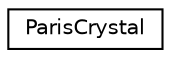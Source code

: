 digraph "Graphical Class Hierarchy"
{
 // LATEX_PDF_SIZE
  edge [fontname="Helvetica",fontsize="10",labelfontname="Helvetica",labelfontsize="10"];
  node [fontname="Helvetica",fontsize="10",shape=record];
  rankdir="LR";
  Node0 [label="ParisCrystal",height=0.2,width=0.4,color="black", fillcolor="white", style="filled",URL="$class_paris_crystal.html",tooltip=" "];
}
